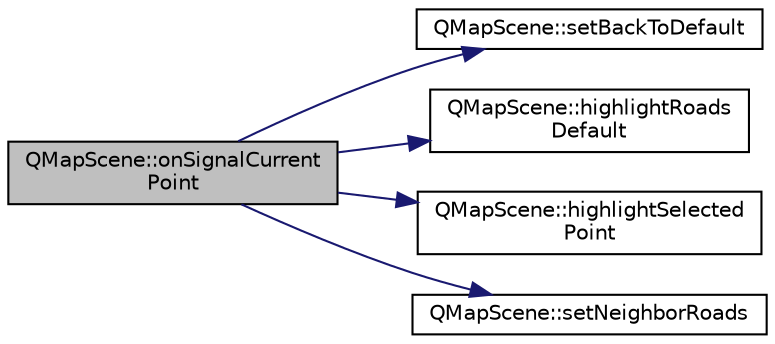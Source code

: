 digraph "QMapScene::onSignalCurrentPoint"
{
 // INTERACTIVE_SVG=YES
  bgcolor="transparent";
  edge [fontname="Helvetica",fontsize="10",labelfontname="Helvetica",labelfontsize="10"];
  node [fontname="Helvetica",fontsize="10",shape=record];
  rankdir="LR";
  Node1 [label="QMapScene::onSignalCurrent\lPoint",height=0.2,width=0.4,color="black", fillcolor="grey75", style="filled", fontcolor="black"];
  Node1 -> Node2 [color="midnightblue",fontsize="10",style="solid",fontname="Helvetica"];
  Node2 [label="QMapScene::setBackToDefault",height=0.2,width=0.4,color="black",URL="$class_q_map_scene.html#a17f5250a4401b0b56d37512d69f0c4cb"];
  Node1 -> Node3 [color="midnightblue",fontsize="10",style="solid",fontname="Helvetica"];
  Node3 [label="QMapScene::highlightRoads\lDefault",height=0.2,width=0.4,color="black",URL="$class_q_map_scene.html#add1be87bf7492ddce405473d86a130e8"];
  Node1 -> Node4 [color="midnightblue",fontsize="10",style="solid",fontname="Helvetica"];
  Node4 [label="QMapScene::highlightSelected\lPoint",height=0.2,width=0.4,color="black",URL="$class_q_map_scene.html#ad8e5f9f34ea3ce40f7f0d49e20ad5094"];
  Node1 -> Node5 [color="midnightblue",fontsize="10",style="solid",fontname="Helvetica"];
  Node5 [label="QMapScene::setNeighborRoads",height=0.2,width=0.4,color="black",URL="$class_q_map_scene.html#ab816c67d64b85d0dc8b1d97d48b0007b"];
}
